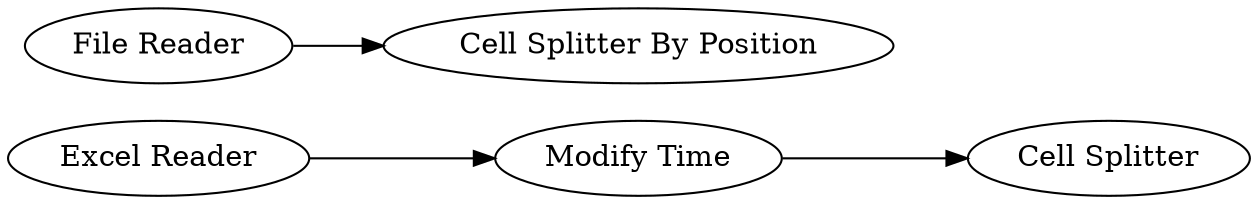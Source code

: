 digraph {
	3 -> 2
	1 -> 3
	4 -> 5
	5 [label="Cell Splitter By Position"]
	1 [label="Excel Reader"]
	4 [label="File Reader"]
	3 [label="Modify Time"]
	2 [label="Cell Splitter"]
	rankdir=LR
}
